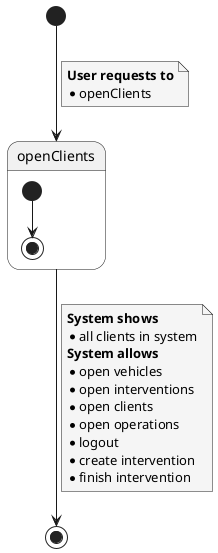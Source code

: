 @startuml
skinparam {
        NoteBackgroundColor #whiteSmoke
}

[*] --> openClients
note on link
<b>User requests to</b>
* openClients
end note

state openClients {

[*] --> [*]


}

openClients --> [*]
note on link
<b>System shows
* all clients in system
<b>System allows
* open vehicles
* open interventions
* open clients
* open operations
* logout
* create intervention
* finish intervention
end note

@enduml
